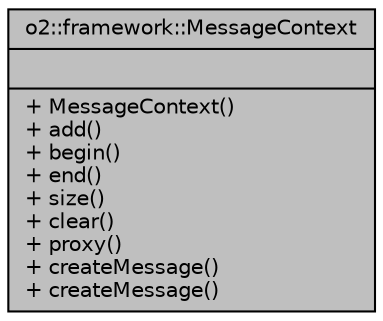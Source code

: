 digraph "o2::framework::MessageContext"
{
 // INTERACTIVE_SVG=YES
  bgcolor="transparent";
  edge [fontname="Helvetica",fontsize="10",labelfontname="Helvetica",labelfontsize="10"];
  node [fontname="Helvetica",fontsize="10",shape=record];
  Node1 [label="{o2::framework::MessageContext\n||+ MessageContext()\l+ add()\l+ begin()\l+ end()\l+ size()\l+ clear()\l+ proxy()\l+ createMessage()\l+ createMessage()\l}",height=0.2,width=0.4,color="black", fillcolor="grey75", style="filled" fontcolor="black"];
}
